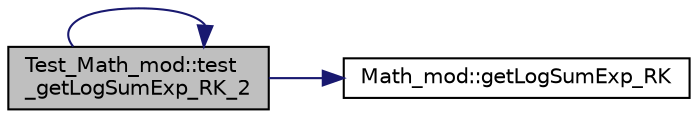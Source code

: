 digraph "Test_Math_mod::test_getLogSumExp_RK_2"
{
 // LATEX_PDF_SIZE
  edge [fontname="Helvetica",fontsize="10",labelfontname="Helvetica",labelfontsize="10"];
  node [fontname="Helvetica",fontsize="10",shape=record];
  rankdir="LR";
  Node1 [label="Test_Math_mod::test\l_getLogSumExp_RK_2",height=0.2,width=0.4,color="black", fillcolor="grey75", style="filled", fontcolor="black",tooltip=" "];
  Node1 -> Node2 [color="midnightblue",fontsize="10",style="solid",fontname="Helvetica"];
  Node2 [label="Math_mod::getLogSumExp_RK",height=0.2,width=0.4,color="black", fillcolor="white", style="filled",URL="$namespaceMath__mod.html#a19c8ee19b0f93d3586bf2de1c464f249",tooltip="Return the logarithm of the sum of the exponential of the input real vector robustly (without overflo..."];
  Node1 -> Node1 [color="midnightblue",fontsize="10",style="solid",fontname="Helvetica"];
}
